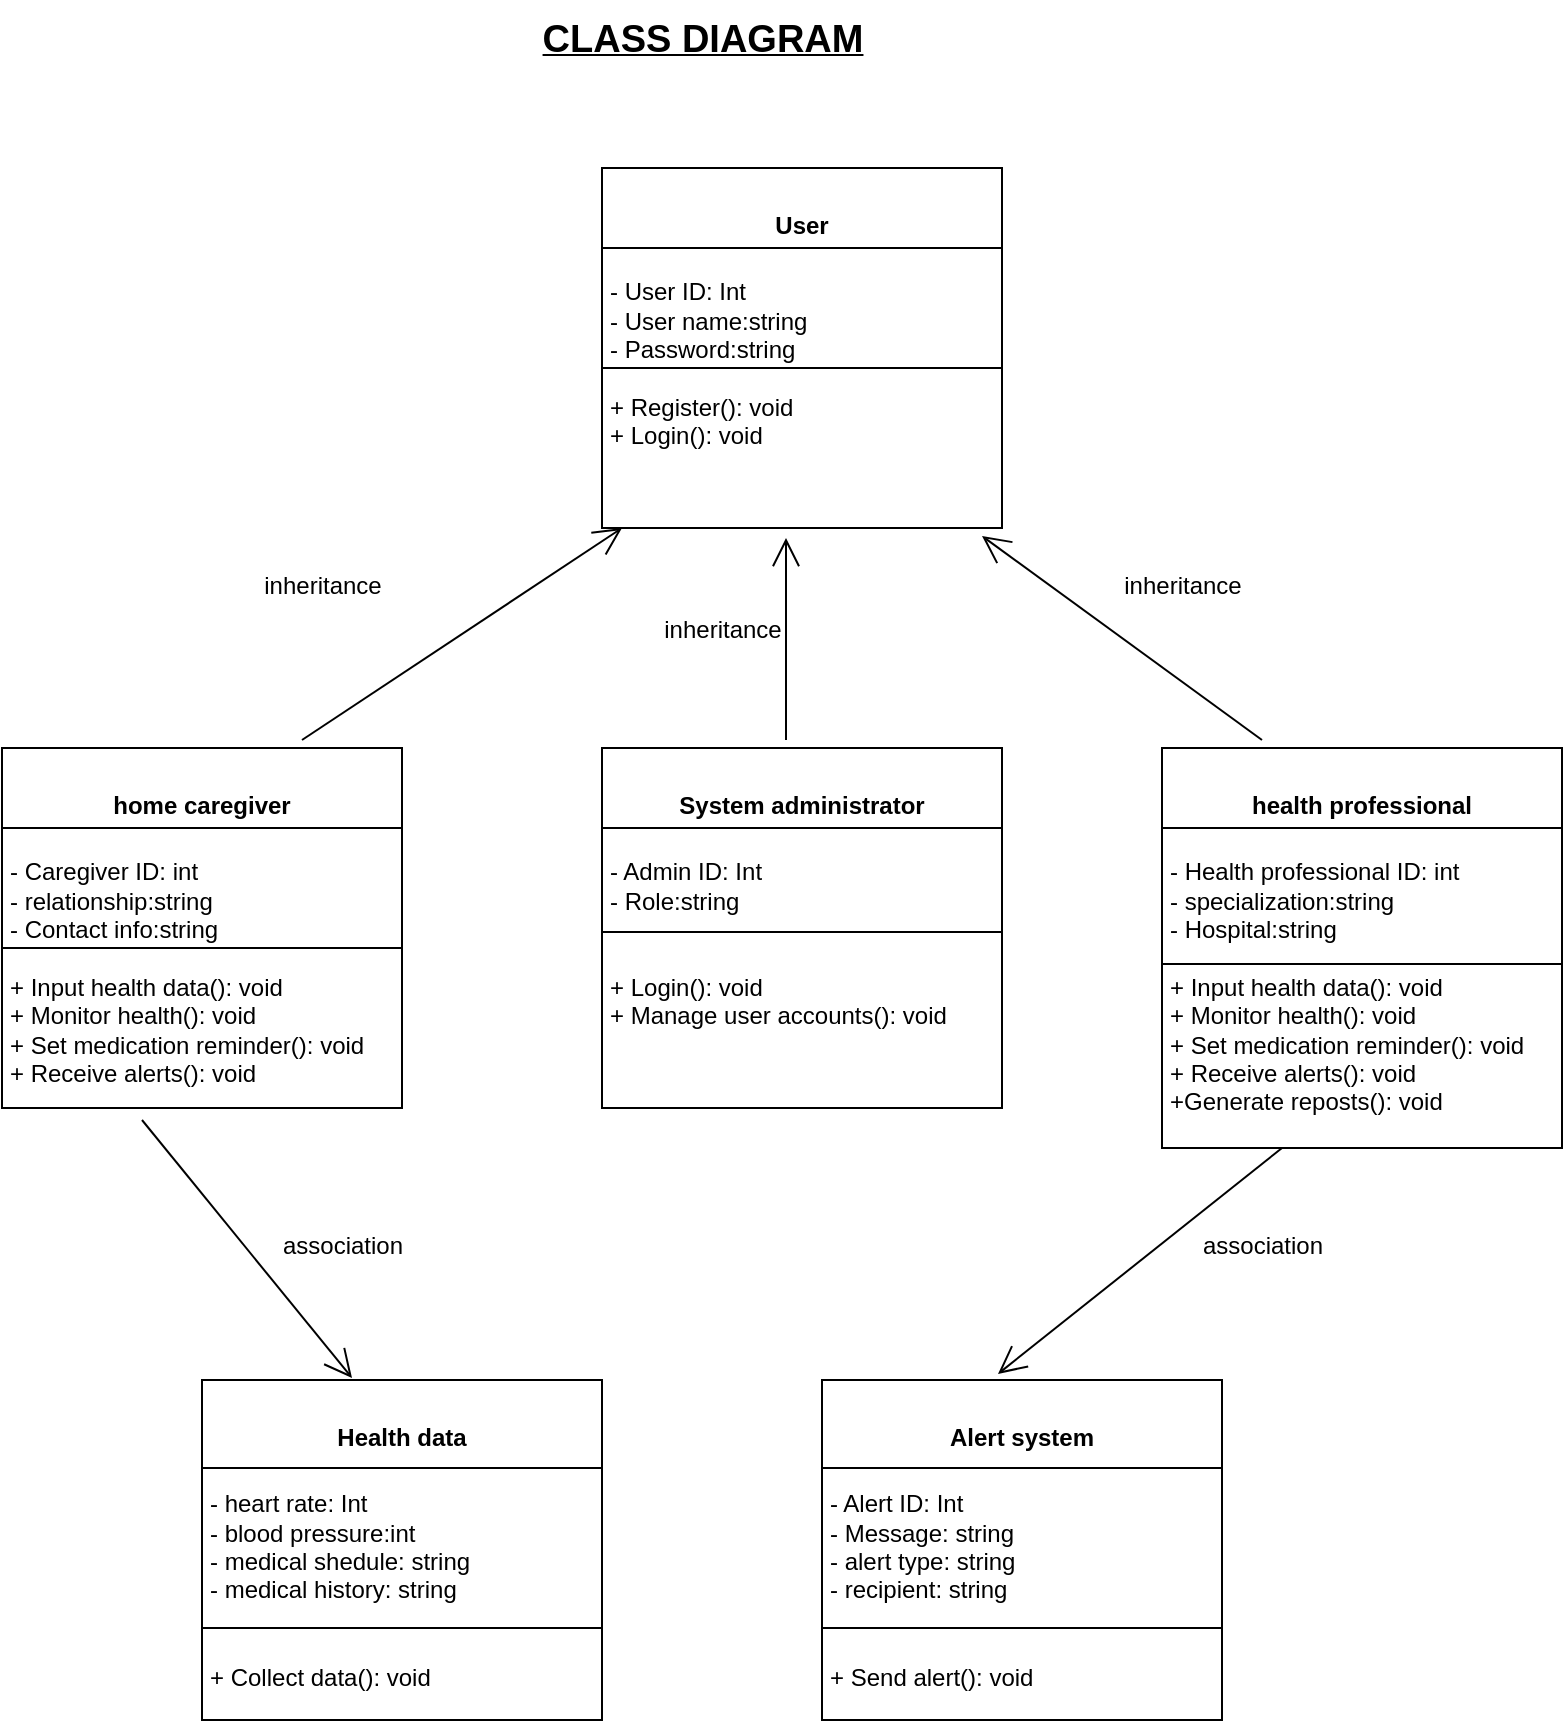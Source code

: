 <mxfile version="24.7.17">
  <diagram name="Page-1" id="XoBT4WqHrqb_aGTvzd01">
    <mxGraphModel dx="864" dy="516" grid="1" gridSize="10" guides="1" tooltips="1" connect="1" arrows="1" fold="1" page="1" pageScale="1" pageWidth="850" pageHeight="1100" math="0" shadow="0">
      <root>
        <mxCell id="0" />
        <mxCell id="1" parent="0" />
        <mxCell id="_GB8w5R1h0XO2vTrtZWZ-1" value="&lt;b&gt;&lt;u&gt;&lt;font style=&quot;font-size: 19px;&quot;&gt;CLASS DIAGRAM&lt;/font&gt;&lt;/u&gt;&lt;/b&gt;" style="text;html=1;align=center;verticalAlign=middle;resizable=0;points=[];autosize=1;strokeColor=none;fillColor=none;" vertex="1" parent="1">
          <mxGeometry x="320" y="30" width="180" height="40" as="geometry" />
        </mxCell>
        <mxCell id="_GB8w5R1h0XO2vTrtZWZ-10" value="&lt;p style=&quot;margin:0px;margin-top:4px;text-align:center;&quot;&gt;&lt;b&gt;&lt;br&gt;&lt;/b&gt;&lt;/p&gt;&lt;p style=&quot;margin:0px;margin-top:4px;text-align:center;&quot;&gt;&lt;b&gt;User&lt;/b&gt;&lt;/p&gt;&lt;p style=&quot;margin:0px;margin-top:4px;text-align:center;&quot;&gt;&lt;b&gt;&lt;br&gt;&lt;/b&gt;&lt;/p&gt;&lt;p style=&quot;margin:0px;margin-left:4px;&quot;&gt;- User ID: Int&lt;br&gt;- User name:string&lt;/p&gt;&lt;p style=&quot;margin:0px;margin-left:4px;&quot;&gt;- Password:string&lt;/p&gt;&lt;p style=&quot;margin:0px;margin-left:4px;&quot;&gt;&lt;br&gt;&lt;/p&gt;&lt;p style=&quot;margin:0px;margin-left:4px;&quot;&gt;&lt;span style=&quot;background-color: initial;&quot;&gt;+ Register(): void&lt;/span&gt;&lt;/p&gt;&lt;p style=&quot;margin:0px;margin-left:4px;&quot;&gt;+ Login(): void&lt;/p&gt;" style="verticalAlign=top;align=left;overflow=fill;html=1;whiteSpace=wrap;" vertex="1" parent="1">
          <mxGeometry x="360" y="114" width="200" height="180" as="geometry" />
        </mxCell>
        <mxCell id="_GB8w5R1h0XO2vTrtZWZ-12" value="" style="line;strokeWidth=1;fillColor=none;align=left;verticalAlign=middle;spacingTop=-1;spacingLeft=3;spacingRight=3;rotatable=0;labelPosition=right;points=[];portConstraint=eastwest;strokeColor=inherit;" vertex="1" parent="1">
          <mxGeometry x="360" y="150" width="200" height="8" as="geometry" />
        </mxCell>
        <mxCell id="_GB8w5R1h0XO2vTrtZWZ-14" value="" style="line;strokeWidth=1;fillColor=none;align=left;verticalAlign=middle;spacingTop=-1;spacingLeft=3;spacingRight=3;rotatable=0;labelPosition=right;points=[];portConstraint=eastwest;strokeColor=inherit;" vertex="1" parent="1">
          <mxGeometry x="360" y="210" width="200" height="8" as="geometry" />
        </mxCell>
        <mxCell id="_GB8w5R1h0XO2vTrtZWZ-15" value="&lt;p style=&quot;margin:0px;margin-top:4px;text-align:center;&quot;&gt;&lt;b&gt;&lt;br&gt;&lt;/b&gt;&lt;/p&gt;&lt;p style=&quot;margin:0px;margin-top:4px;text-align:center;&quot;&gt;&lt;b&gt;home caregiver&lt;/b&gt;&lt;/p&gt;&lt;p style=&quot;margin:0px;margin-top:4px;text-align:center;&quot;&gt;&lt;b&gt;&lt;br&gt;&lt;/b&gt;&lt;/p&gt;&lt;p style=&quot;margin:0px;margin-left:4px;&quot;&gt;- Caregiver ID: int&lt;br&gt;- relationship:string&lt;/p&gt;&lt;p style=&quot;margin:0px;margin-left:4px;&quot;&gt;- Contact info:string&lt;/p&gt;&lt;p style=&quot;margin:0px;margin-left:4px;&quot;&gt;&lt;br&gt;&lt;/p&gt;&lt;p style=&quot;margin:0px;margin-left:4px;&quot;&gt;&lt;span style=&quot;background-color: initial;&quot;&gt;+ Input health data(): void&lt;/span&gt;&lt;/p&gt;&lt;p style=&quot;margin:0px;margin-left:4px;&quot;&gt;+ Monitor health(): void&lt;/p&gt;&lt;p style=&quot;margin:0px;margin-left:4px;&quot;&gt;+ Set medication reminder(): void&lt;/p&gt;&lt;p style=&quot;margin:0px;margin-left:4px;&quot;&gt;+ Receive alerts(): void&lt;/p&gt;" style="verticalAlign=top;align=left;overflow=fill;html=1;whiteSpace=wrap;" vertex="1" parent="1">
          <mxGeometry x="60" y="404" width="200" height="180" as="geometry" />
        </mxCell>
        <mxCell id="_GB8w5R1h0XO2vTrtZWZ-16" value="" style="line;strokeWidth=1;fillColor=none;align=left;verticalAlign=middle;spacingTop=-1;spacingLeft=3;spacingRight=3;rotatable=0;labelPosition=right;points=[];portConstraint=eastwest;strokeColor=inherit;" vertex="1" parent="1">
          <mxGeometry x="60" y="440" width="200" height="8" as="geometry" />
        </mxCell>
        <mxCell id="_GB8w5R1h0XO2vTrtZWZ-17" value="" style="line;strokeWidth=1;fillColor=none;align=left;verticalAlign=middle;spacingTop=-1;spacingLeft=3;spacingRight=3;rotatable=0;labelPosition=right;points=[];portConstraint=eastwest;strokeColor=inherit;" vertex="1" parent="1">
          <mxGeometry x="60" y="500" width="200" height="8" as="geometry" />
        </mxCell>
        <mxCell id="_GB8w5R1h0XO2vTrtZWZ-18" value="&lt;p style=&quot;margin:0px;margin-top:4px;text-align:center;&quot;&gt;&lt;b&gt;&lt;br&gt;&lt;/b&gt;&lt;/p&gt;&lt;p style=&quot;margin:0px;margin-top:4px;text-align:center;&quot;&gt;&lt;b&gt;health professional&lt;/b&gt;&lt;/p&gt;&lt;p style=&quot;margin:0px;margin-top:4px;text-align:center;&quot;&gt;&lt;b&gt;&lt;br&gt;&lt;/b&gt;&lt;/p&gt;&lt;p style=&quot;margin:0px;margin-left:4px;&quot;&gt;- Health professional ID: int&lt;br&gt;- specialization:string&lt;/p&gt;&lt;p style=&quot;margin:0px;margin-left:4px;&quot;&gt;- Hospital:string&lt;/p&gt;&lt;p style=&quot;margin:0px;margin-left:4px;&quot;&gt;&lt;br&gt;&lt;/p&gt;&lt;p style=&quot;margin:0px;margin-left:4px;&quot;&gt;&lt;span style=&quot;background-color: initial;&quot;&gt;+ Input health data(): void&lt;/span&gt;&lt;/p&gt;&lt;p style=&quot;margin:0px;margin-left:4px;&quot;&gt;+ Monitor health(): void&lt;/p&gt;&lt;p style=&quot;margin: 0px 0px 0px 4px;&quot;&gt;+ Set medication reminder(): void&lt;/p&gt;&lt;p style=&quot;margin: 0px 0px 0px 4px;&quot;&gt;+ Receive alerts(): void&lt;/p&gt;&lt;p style=&quot;margin: 0px 0px 0px 4px;&quot;&gt;+Generate reposts(): void&lt;/p&gt;" style="verticalAlign=top;align=left;overflow=fill;html=1;whiteSpace=wrap;" vertex="1" parent="1">
          <mxGeometry x="640" y="404" width="200" height="200" as="geometry" />
        </mxCell>
        <mxCell id="_GB8w5R1h0XO2vTrtZWZ-19" value="" style="line;strokeWidth=1;fillColor=none;align=left;verticalAlign=middle;spacingTop=-1;spacingLeft=3;spacingRight=3;rotatable=0;labelPosition=right;points=[];portConstraint=eastwest;strokeColor=inherit;" vertex="1" parent="1">
          <mxGeometry x="640" y="508" width="200" height="8" as="geometry" />
        </mxCell>
        <mxCell id="_GB8w5R1h0XO2vTrtZWZ-20" value="" style="line;strokeWidth=1;fillColor=none;align=left;verticalAlign=middle;spacingTop=-1;spacingLeft=3;spacingRight=3;rotatable=0;labelPosition=right;points=[];portConstraint=eastwest;strokeColor=inherit;" vertex="1" parent="1">
          <mxGeometry x="640" y="440" width="200" height="8" as="geometry" />
        </mxCell>
        <mxCell id="_GB8w5R1h0XO2vTrtZWZ-21" value="&lt;p style=&quot;margin:0px;margin-top:4px;text-align:center;&quot;&gt;&lt;b&gt;&lt;br&gt;&lt;/b&gt;&lt;/p&gt;&lt;p style=&quot;margin:0px;margin-top:4px;text-align:center;&quot;&gt;&lt;b&gt;System administrator&lt;/b&gt;&lt;/p&gt;&lt;p style=&quot;margin:0px;margin-top:4px;text-align:center;&quot;&gt;&lt;b&gt;&lt;br&gt;&lt;/b&gt;&lt;/p&gt;&lt;p style=&quot;margin:0px;margin-left:4px;&quot;&gt;- Admin ID: Int&lt;br&gt;- Role:string&lt;/p&gt;&lt;p style=&quot;margin:0px;margin-left:4px;&quot;&gt;&lt;br&gt;&lt;/p&gt;&lt;p style=&quot;margin:0px;margin-left:4px;&quot;&gt;&lt;br&gt;&lt;/p&gt;&lt;p style=&quot;margin:0px;margin-left:4px;&quot;&gt;+ Login(): void&lt;/p&gt;&lt;p style=&quot;margin:0px;margin-left:4px;&quot;&gt;+ Manage user accounts(): void&lt;/p&gt;" style="verticalAlign=top;align=left;overflow=fill;html=1;whiteSpace=wrap;" vertex="1" parent="1">
          <mxGeometry x="360" y="404" width="200" height="180" as="geometry" />
        </mxCell>
        <mxCell id="_GB8w5R1h0XO2vTrtZWZ-22" value="" style="line;strokeWidth=1;fillColor=none;align=left;verticalAlign=middle;spacingTop=-1;spacingLeft=3;spacingRight=3;rotatable=0;labelPosition=right;points=[];portConstraint=eastwest;strokeColor=inherit;" vertex="1" parent="1">
          <mxGeometry x="360" y="440" width="200" height="8" as="geometry" />
        </mxCell>
        <mxCell id="_GB8w5R1h0XO2vTrtZWZ-23" value="" style="line;strokeWidth=1;fillColor=none;align=left;verticalAlign=middle;spacingTop=-1;spacingLeft=3;spacingRight=3;rotatable=0;labelPosition=right;points=[];portConstraint=eastwest;strokeColor=inherit;" vertex="1" parent="1">
          <mxGeometry x="360" y="492" width="200" height="8" as="geometry" />
        </mxCell>
        <mxCell id="_GB8w5R1h0XO2vTrtZWZ-24" value="&lt;p style=&quot;margin:0px;margin-top:4px;text-align:center;&quot;&gt;&lt;b&gt;&lt;br&gt;&lt;/b&gt;&lt;/p&gt;&lt;p style=&quot;margin:0px;margin-top:4px;text-align:center;&quot;&gt;&lt;b&gt;Health data&lt;/b&gt;&lt;/p&gt;&lt;p style=&quot;margin:0px;margin-top:4px;text-align:center;&quot;&gt;&lt;b&gt;&lt;br&gt;&lt;/b&gt;&lt;/p&gt;&lt;p style=&quot;margin:0px;margin-left:4px;&quot;&gt;- heart rate: Int&lt;br&gt;- blood pressure:int&lt;/p&gt;&lt;p style=&quot;margin:0px;margin-left:4px;&quot;&gt;- medical shedule: string&lt;/p&gt;&lt;p style=&quot;margin:0px;margin-left:4px;&quot;&gt;- medical history: string&lt;/p&gt;&lt;p style=&quot;margin:0px;margin-left:4px;&quot;&gt;&lt;br&gt;&lt;/p&gt;&lt;p style=&quot;margin:0px;margin-left:4px;&quot;&gt;&lt;br&gt;&lt;/p&gt;&lt;p style=&quot;margin:0px;margin-left:4px;&quot;&gt;+ Collect data(): void&lt;/p&gt;&lt;p style=&quot;margin:0px;margin-left:4px;&quot;&gt;&lt;br&gt;&lt;/p&gt;" style="verticalAlign=top;align=left;overflow=fill;html=1;whiteSpace=wrap;" vertex="1" parent="1">
          <mxGeometry x="160" y="720" width="200" height="170" as="geometry" />
        </mxCell>
        <mxCell id="_GB8w5R1h0XO2vTrtZWZ-25" value="" style="line;strokeWidth=1;fillColor=none;align=left;verticalAlign=middle;spacingTop=-1;spacingLeft=3;spacingRight=3;rotatable=0;labelPosition=right;points=[];portConstraint=eastwest;strokeColor=inherit;" vertex="1" parent="1">
          <mxGeometry x="160" y="760" width="200" height="8" as="geometry" />
        </mxCell>
        <mxCell id="_GB8w5R1h0XO2vTrtZWZ-26" value="" style="line;strokeWidth=1;fillColor=none;align=left;verticalAlign=middle;spacingTop=-1;spacingLeft=3;spacingRight=3;rotatable=0;labelPosition=right;points=[];portConstraint=eastwest;strokeColor=inherit;" vertex="1" parent="1">
          <mxGeometry x="160" y="840" width="200" height="8" as="geometry" />
        </mxCell>
        <mxCell id="_GB8w5R1h0XO2vTrtZWZ-27" value="&lt;p style=&quot;margin:0px;margin-top:4px;text-align:center;&quot;&gt;&lt;b&gt;&lt;br&gt;&lt;/b&gt;&lt;/p&gt;&lt;p style=&quot;margin:0px;margin-top:4px;text-align:center;&quot;&gt;&lt;b&gt;Alert system&lt;/b&gt;&lt;/p&gt;&lt;p style=&quot;margin:0px;margin-top:4px;text-align:center;&quot;&gt;&lt;b&gt;&lt;br&gt;&lt;/b&gt;&lt;/p&gt;&lt;p style=&quot;margin:0px;margin-left:4px;&quot;&gt;- Alert ID: Int&lt;br&gt;- Message: string&lt;/p&gt;&lt;p style=&quot;margin:0px;margin-left:4px;&quot;&gt;- alert type: string&lt;/p&gt;&lt;p style=&quot;margin:0px;margin-left:4px;&quot;&gt;- recipient: string&lt;/p&gt;&lt;p style=&quot;margin:0px;margin-left:4px;&quot;&gt;&lt;br&gt;&lt;/p&gt;&lt;p style=&quot;margin:0px;margin-left:4px;&quot;&gt;&lt;br&gt;&lt;/p&gt;&lt;p style=&quot;margin:0px;margin-left:4px;&quot;&gt;+ Send alert(): void&lt;/p&gt;&lt;p style=&quot;margin:0px;margin-left:4px;&quot;&gt;&lt;br&gt;&lt;/p&gt;" style="verticalAlign=top;align=left;overflow=fill;html=1;whiteSpace=wrap;" vertex="1" parent="1">
          <mxGeometry x="470" y="720" width="200" height="170" as="geometry" />
        </mxCell>
        <mxCell id="_GB8w5R1h0XO2vTrtZWZ-28" value="" style="line;strokeWidth=1;fillColor=none;align=left;verticalAlign=middle;spacingTop=-1;spacingLeft=3;spacingRight=3;rotatable=0;labelPosition=right;points=[];portConstraint=eastwest;strokeColor=inherit;" vertex="1" parent="1">
          <mxGeometry x="470" y="760" width="200" height="8" as="geometry" />
        </mxCell>
        <mxCell id="_GB8w5R1h0XO2vTrtZWZ-29" value="" style="line;strokeWidth=1;fillColor=none;align=left;verticalAlign=middle;spacingTop=-1;spacingLeft=3;spacingRight=3;rotatable=0;labelPosition=right;points=[];portConstraint=eastwest;strokeColor=inherit;" vertex="1" parent="1">
          <mxGeometry x="470" y="840" width="200" height="8" as="geometry" />
        </mxCell>
        <mxCell id="_GB8w5R1h0XO2vTrtZWZ-30" value="" style="endArrow=open;endFill=1;endSize=12;html=1;rounded=0;entryX=0.46;entryY=1.028;entryDx=0;entryDy=0;entryPerimeter=0;" edge="1" parent="1" target="_GB8w5R1h0XO2vTrtZWZ-10">
          <mxGeometry width="160" relative="1" as="geometry">
            <mxPoint x="452" y="400" as="sourcePoint" />
            <mxPoint x="480" y="400" as="targetPoint" />
          </mxGeometry>
        </mxCell>
        <mxCell id="_GB8w5R1h0XO2vTrtZWZ-31" value="" style="endArrow=open;endFill=1;endSize=12;html=1;rounded=0;entryX=0.46;entryY=1.028;entryDx=0;entryDy=0;entryPerimeter=0;" edge="1" parent="1">
          <mxGeometry width="160" relative="1" as="geometry">
            <mxPoint x="210" y="400" as="sourcePoint" />
            <mxPoint x="370" y="294" as="targetPoint" />
          </mxGeometry>
        </mxCell>
        <mxCell id="_GB8w5R1h0XO2vTrtZWZ-32" value="" style="endArrow=open;endFill=1;endSize=12;html=1;rounded=0;entryX=0.46;entryY=1.028;entryDx=0;entryDy=0;entryPerimeter=0;" edge="1" parent="1">
          <mxGeometry width="160" relative="1" as="geometry">
            <mxPoint x="690" y="400" as="sourcePoint" />
            <mxPoint x="550" y="298" as="targetPoint" />
          </mxGeometry>
        </mxCell>
        <mxCell id="_GB8w5R1h0XO2vTrtZWZ-33" value="inheritance" style="text;html=1;align=center;verticalAlign=middle;resizable=0;points=[];autosize=1;strokeColor=none;fillColor=none;" vertex="1" parent="1">
          <mxGeometry x="180" y="308" width="80" height="30" as="geometry" />
        </mxCell>
        <mxCell id="_GB8w5R1h0XO2vTrtZWZ-34" value="inheritance" style="text;html=1;align=center;verticalAlign=middle;resizable=0;points=[];autosize=1;strokeColor=none;fillColor=none;" vertex="1" parent="1">
          <mxGeometry x="380" y="330" width="80" height="30" as="geometry" />
        </mxCell>
        <mxCell id="_GB8w5R1h0XO2vTrtZWZ-35" value="inheritance" style="text;html=1;align=center;verticalAlign=middle;resizable=0;points=[];autosize=1;strokeColor=none;fillColor=none;" vertex="1" parent="1">
          <mxGeometry x="610" y="308" width="80" height="30" as="geometry" />
        </mxCell>
        <mxCell id="_GB8w5R1h0XO2vTrtZWZ-36" value="" style="endArrow=open;endFill=1;endSize=12;html=1;rounded=0;entryX=0.44;entryY=-0.018;entryDx=0;entryDy=0;entryPerimeter=0;" edge="1" parent="1" target="_GB8w5R1h0XO2vTrtZWZ-27">
          <mxGeometry width="160" relative="1" as="geometry">
            <mxPoint x="700" y="604" as="sourcePoint" />
            <mxPoint x="540" y="710" as="targetPoint" />
          </mxGeometry>
        </mxCell>
        <mxCell id="_GB8w5R1h0XO2vTrtZWZ-37" value="" style="endArrow=open;endFill=1;endSize=12;html=1;rounded=0;entryX=0.375;entryY=-0.006;entryDx=0;entryDy=0;entryPerimeter=0;" edge="1" parent="1" target="_GB8w5R1h0XO2vTrtZWZ-24">
          <mxGeometry width="160" relative="1" as="geometry">
            <mxPoint x="130" y="590" as="sourcePoint" />
            <mxPoint x="30" y="697" as="targetPoint" />
          </mxGeometry>
        </mxCell>
        <mxCell id="_GB8w5R1h0XO2vTrtZWZ-38" value="association" style="text;html=1;align=center;verticalAlign=middle;resizable=0;points=[];autosize=1;strokeColor=none;fillColor=none;" vertex="1" parent="1">
          <mxGeometry x="190" y="638" width="80" height="30" as="geometry" />
        </mxCell>
        <mxCell id="_GB8w5R1h0XO2vTrtZWZ-40" value="association" style="text;html=1;align=center;verticalAlign=middle;resizable=0;points=[];autosize=1;strokeColor=none;fillColor=none;" vertex="1" parent="1">
          <mxGeometry x="650" y="638" width="80" height="30" as="geometry" />
        </mxCell>
      </root>
    </mxGraphModel>
  </diagram>
</mxfile>
